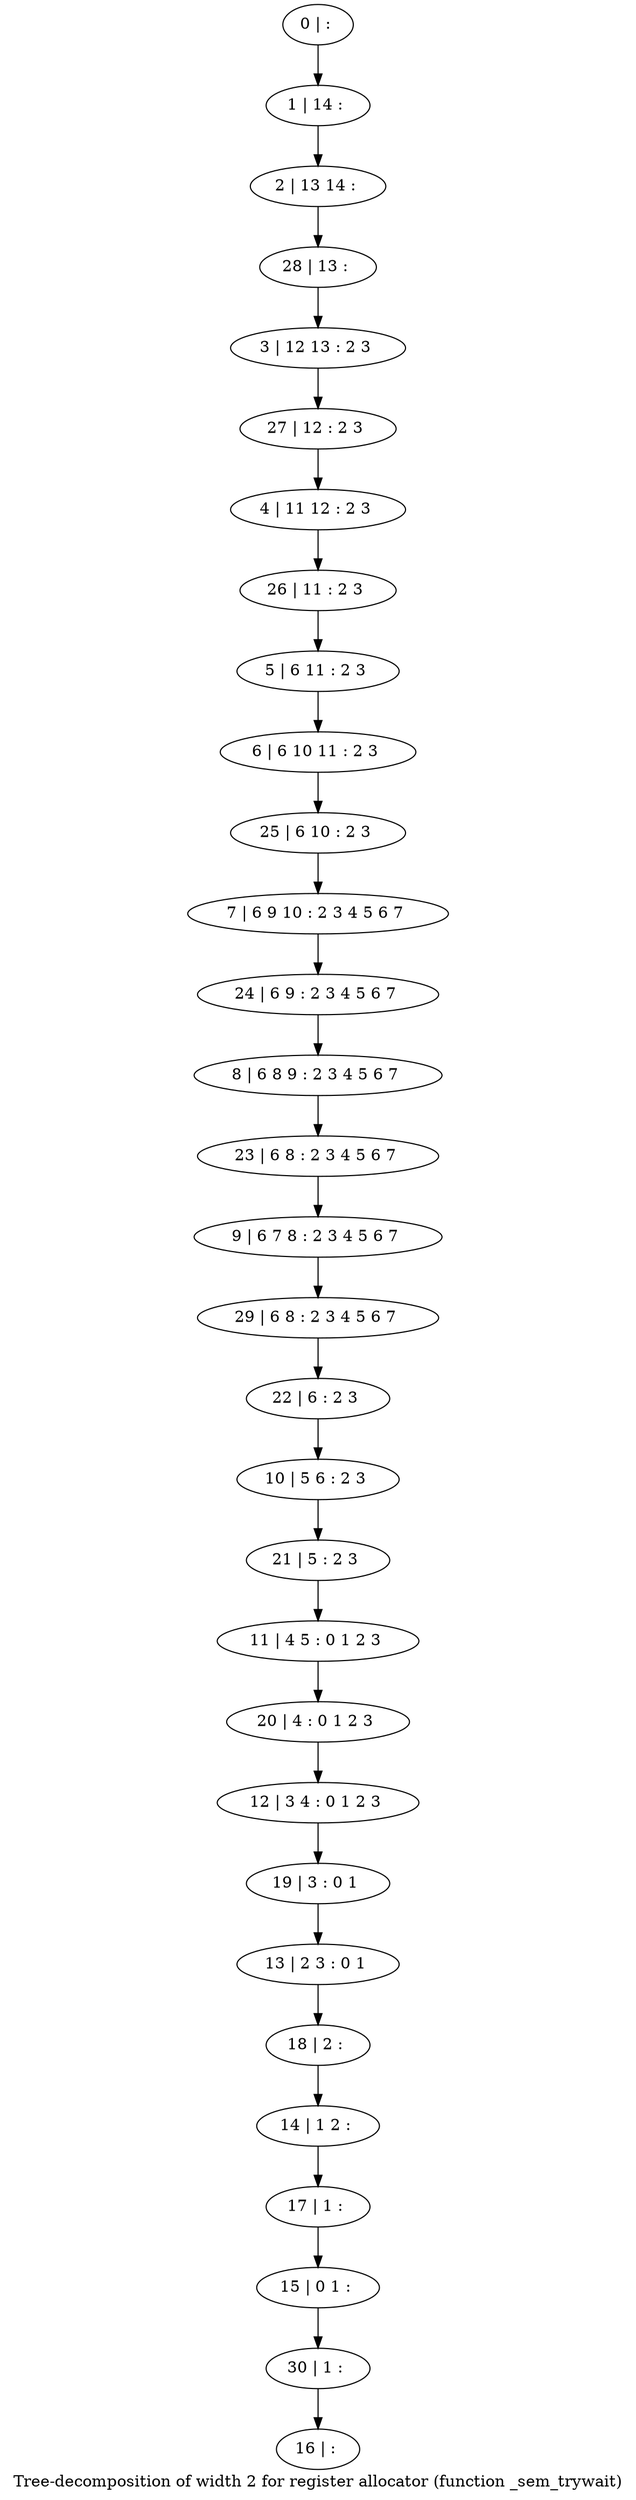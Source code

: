 digraph G {
graph [label="Tree-decomposition of width 2 for register allocator (function _sem_trywait)"]
0[label="0 | : "];
1[label="1 | 14 : "];
2[label="2 | 13 14 : "];
3[label="3 | 12 13 : 2 3 "];
4[label="4 | 11 12 : 2 3 "];
5[label="5 | 6 11 : 2 3 "];
6[label="6 | 6 10 11 : 2 3 "];
7[label="7 | 6 9 10 : 2 3 4 5 6 7 "];
8[label="8 | 6 8 9 : 2 3 4 5 6 7 "];
9[label="9 | 6 7 8 : 2 3 4 5 6 7 "];
10[label="10 | 5 6 : 2 3 "];
11[label="11 | 4 5 : 0 1 2 3 "];
12[label="12 | 3 4 : 0 1 2 3 "];
13[label="13 | 2 3 : 0 1 "];
14[label="14 | 1 2 : "];
15[label="15 | 0 1 : "];
16[label="16 | : "];
17[label="17 | 1 : "];
18[label="18 | 2 : "];
19[label="19 | 3 : 0 1 "];
20[label="20 | 4 : 0 1 2 3 "];
21[label="21 | 5 : 2 3 "];
22[label="22 | 6 : 2 3 "];
23[label="23 | 6 8 : 2 3 4 5 6 7 "];
24[label="24 | 6 9 : 2 3 4 5 6 7 "];
25[label="25 | 6 10 : 2 3 "];
26[label="26 | 11 : 2 3 "];
27[label="27 | 12 : 2 3 "];
28[label="28 | 13 : "];
29[label="29 | 6 8 : 2 3 4 5 6 7 "];
30[label="30 | 1 : "];
0->1 ;
1->2 ;
5->6 ;
17->15 ;
14->17 ;
18->14 ;
13->18 ;
19->13 ;
12->19 ;
20->12 ;
11->20 ;
21->11 ;
10->21 ;
22->10 ;
23->9 ;
8->23 ;
24->8 ;
7->24 ;
25->7 ;
6->25 ;
26->5 ;
4->26 ;
27->4 ;
3->27 ;
28->3 ;
2->28 ;
29->22 ;
9->29 ;
30->16 ;
15->30 ;
}
